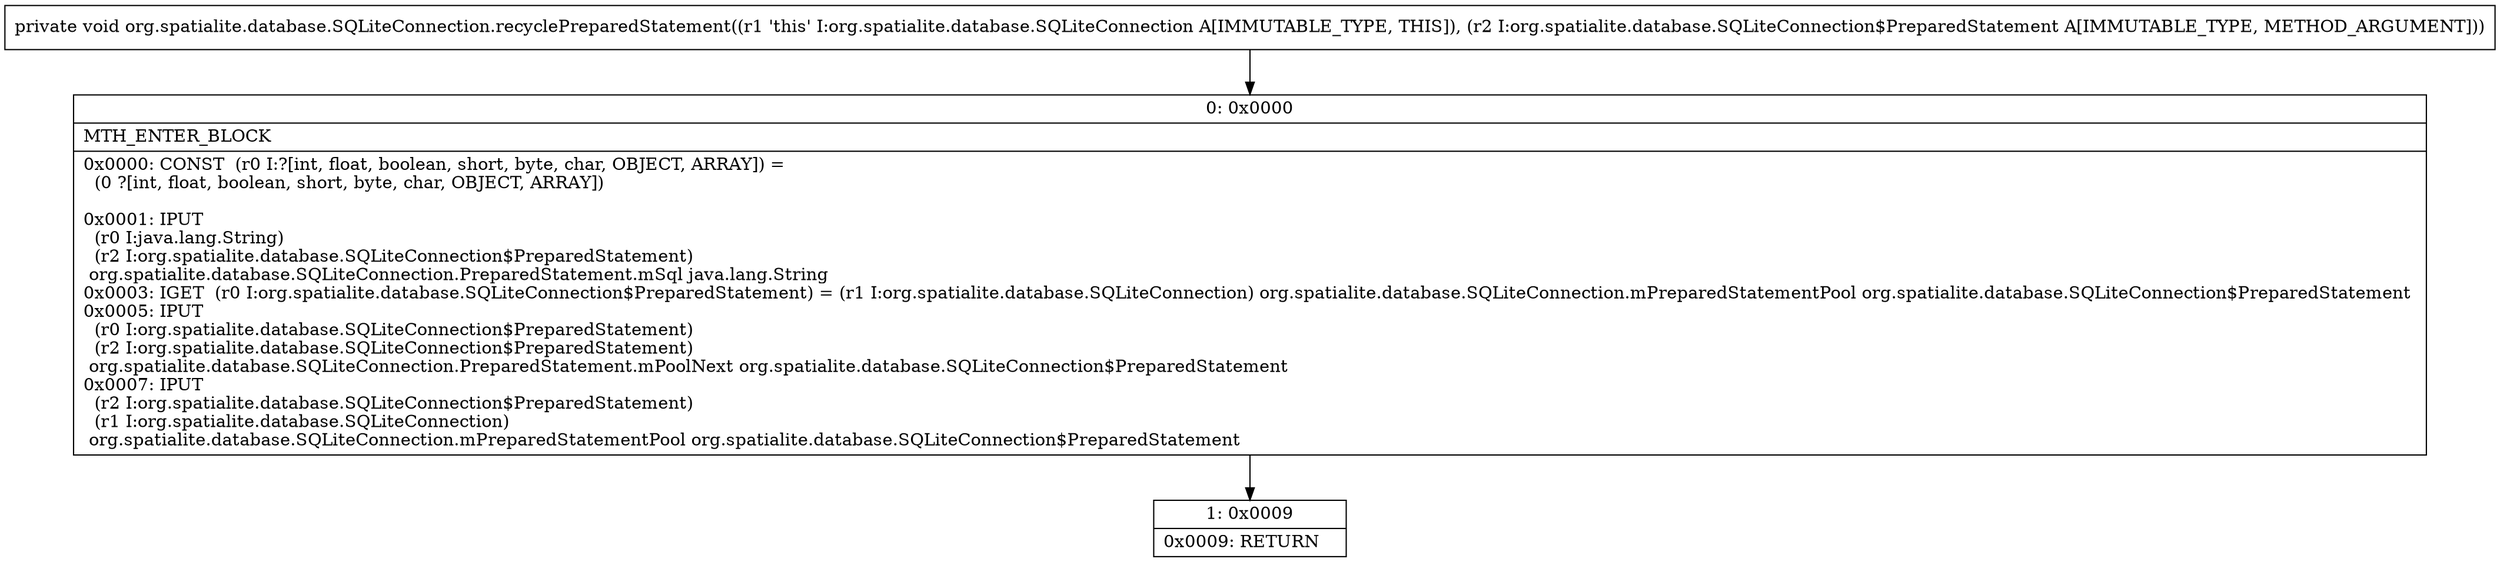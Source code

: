 digraph "CFG fororg.spatialite.database.SQLiteConnection.recyclePreparedStatement(Lorg\/spatialite\/database\/SQLiteConnection$PreparedStatement;)V" {
Node_0 [shape=record,label="{0\:\ 0x0000|MTH_ENTER_BLOCK\l|0x0000: CONST  (r0 I:?[int, float, boolean, short, byte, char, OBJECT, ARRAY]) = \l  (0 ?[int, float, boolean, short, byte, char, OBJECT, ARRAY])\l \l0x0001: IPUT  \l  (r0 I:java.lang.String)\l  (r2 I:org.spatialite.database.SQLiteConnection$PreparedStatement)\l org.spatialite.database.SQLiteConnection.PreparedStatement.mSql java.lang.String \l0x0003: IGET  (r0 I:org.spatialite.database.SQLiteConnection$PreparedStatement) = (r1 I:org.spatialite.database.SQLiteConnection) org.spatialite.database.SQLiteConnection.mPreparedStatementPool org.spatialite.database.SQLiteConnection$PreparedStatement \l0x0005: IPUT  \l  (r0 I:org.spatialite.database.SQLiteConnection$PreparedStatement)\l  (r2 I:org.spatialite.database.SQLiteConnection$PreparedStatement)\l org.spatialite.database.SQLiteConnection.PreparedStatement.mPoolNext org.spatialite.database.SQLiteConnection$PreparedStatement \l0x0007: IPUT  \l  (r2 I:org.spatialite.database.SQLiteConnection$PreparedStatement)\l  (r1 I:org.spatialite.database.SQLiteConnection)\l org.spatialite.database.SQLiteConnection.mPreparedStatementPool org.spatialite.database.SQLiteConnection$PreparedStatement \l}"];
Node_1 [shape=record,label="{1\:\ 0x0009|0x0009: RETURN   \l}"];
MethodNode[shape=record,label="{private void org.spatialite.database.SQLiteConnection.recyclePreparedStatement((r1 'this' I:org.spatialite.database.SQLiteConnection A[IMMUTABLE_TYPE, THIS]), (r2 I:org.spatialite.database.SQLiteConnection$PreparedStatement A[IMMUTABLE_TYPE, METHOD_ARGUMENT])) }"];
MethodNode -> Node_0;
Node_0 -> Node_1;
}

